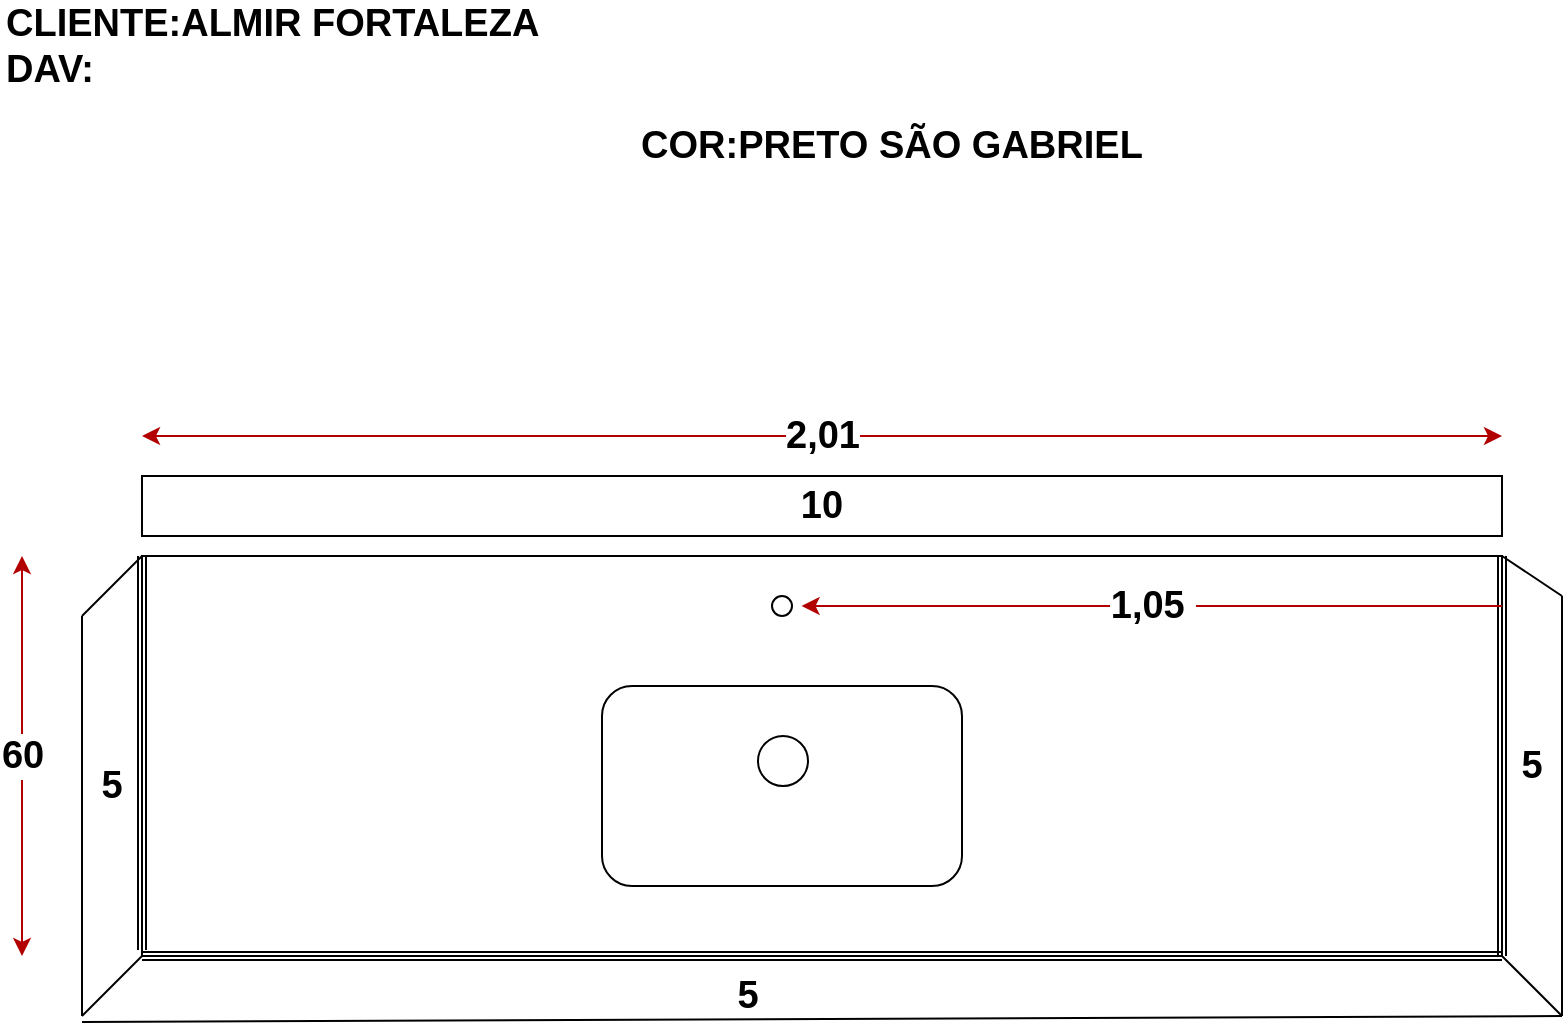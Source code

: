 <mxfile version="24.7.8" pages="3">
  <diagram name="COZINHA" id="VZQ6xQZ6DwMiIhVEVRpQ">
    <mxGraphModel dx="1188" dy="653" grid="1" gridSize="10" guides="1" tooltips="1" connect="1" arrows="1" fold="1" page="1" pageScale="1" pageWidth="827" pageHeight="1169" math="0" shadow="0">
      <root>
        <mxCell id="0" />
        <mxCell id="1" parent="0" />
        <mxCell id="poslpRTsDfKhXz8BZTqn-1" value="CLIENTE:ALMIR FORTALEZA&lt;div style=&quot;font-size: 19px;&quot;&gt;DAV:&lt;/div&gt;" style="text;html=1;align=left;verticalAlign=middle;whiteSpace=wrap;rounded=0;fontStyle=1;fontSize=19;" vertex="1" parent="1">
          <mxGeometry x="10" y="10" width="330" height="30" as="geometry" />
        </mxCell>
        <mxCell id="poslpRTsDfKhXz8BZTqn-2" value="COR:PRETO SÃO GABRIEL" style="text;html=1;align=center;verticalAlign=middle;whiteSpace=wrap;rounded=0;fontStyle=1;fontSize=19;" vertex="1" parent="1">
          <mxGeometry x="310" y="60" width="290" height="30" as="geometry" />
        </mxCell>
        <mxCell id="poslpRTsDfKhXz8BZTqn-3" value="" style="rounded=0;whiteSpace=wrap;html=1;fontStyle=1;fontSize=19;" vertex="1" parent="1">
          <mxGeometry x="80" y="280" width="680" height="200" as="geometry" />
        </mxCell>
        <mxCell id="poslpRTsDfKhXz8BZTqn-4" value="" style="endArrow=none;html=1;rounded=0;fontStyle=1;fontSize=19;" edge="1" parent="1">
          <mxGeometry width="50" height="50" relative="1" as="geometry">
            <mxPoint x="50" y="310" as="sourcePoint" />
            <mxPoint x="80" y="280" as="targetPoint" />
          </mxGeometry>
        </mxCell>
        <mxCell id="poslpRTsDfKhXz8BZTqn-5" value="" style="endArrow=none;html=1;rounded=0;fontStyle=1;fontSize=19;" edge="1" parent="1">
          <mxGeometry width="50" height="50" relative="1" as="geometry">
            <mxPoint x="50" y="513" as="sourcePoint" />
            <mxPoint x="790" y="510" as="targetPoint" />
          </mxGeometry>
        </mxCell>
        <mxCell id="poslpRTsDfKhXz8BZTqn-6" value="" style="endArrow=none;html=1;rounded=0;fontStyle=1;fontSize=19;" edge="1" parent="1">
          <mxGeometry width="50" height="50" relative="1" as="geometry">
            <mxPoint x="790" y="510" as="sourcePoint" />
            <mxPoint x="790" y="300" as="targetPoint" />
          </mxGeometry>
        </mxCell>
        <mxCell id="poslpRTsDfKhXz8BZTqn-7" value="" style="endArrow=none;html=1;rounded=0;exitX=1;exitY=0;exitDx=0;exitDy=0;fontStyle=1;fontSize=19;" edge="1" parent="1" source="poslpRTsDfKhXz8BZTqn-3">
          <mxGeometry width="50" height="50" relative="1" as="geometry">
            <mxPoint x="750" y="290" as="sourcePoint" />
            <mxPoint x="790" y="300" as="targetPoint" />
          </mxGeometry>
        </mxCell>
        <mxCell id="poslpRTsDfKhXz8BZTqn-8" value="" style="endArrow=none;html=1;rounded=0;fontStyle=1;fontSize=19;" edge="1" parent="1">
          <mxGeometry width="50" height="50" relative="1" as="geometry">
            <mxPoint x="50" y="510" as="sourcePoint" />
            <mxPoint x="50" y="310" as="targetPoint" />
          </mxGeometry>
        </mxCell>
        <mxCell id="poslpRTsDfKhXz8BZTqn-9" value="" style="shape=link;html=1;rounded=0;exitX=0;exitY=1;exitDx=0;exitDy=0;fontStyle=1;fontSize=19;" edge="1" parent="1" source="poslpRTsDfKhXz8BZTqn-3">
          <mxGeometry width="100" relative="1" as="geometry">
            <mxPoint x="660" y="480" as="sourcePoint" />
            <mxPoint x="760" y="480" as="targetPoint" />
          </mxGeometry>
        </mxCell>
        <mxCell id="poslpRTsDfKhXz8BZTqn-10" value="" style="shape=link;html=1;rounded=0;fontStyle=1;fontSize=19;" edge="1" parent="1">
          <mxGeometry width="100" relative="1" as="geometry">
            <mxPoint x="80" y="280" as="sourcePoint" />
            <mxPoint x="80" y="477" as="targetPoint" />
          </mxGeometry>
        </mxCell>
        <mxCell id="poslpRTsDfKhXz8BZTqn-11" value="" style="shape=link;html=1;rounded=0;exitX=1;exitY=1;exitDx=0;exitDy=0;fontStyle=1;fontSize=19;" edge="1" parent="1" source="poslpRTsDfKhXz8BZTqn-3">
          <mxGeometry width="100" relative="1" as="geometry">
            <mxPoint x="660" y="280" as="sourcePoint" />
            <mxPoint x="760" y="280" as="targetPoint" />
          </mxGeometry>
        </mxCell>
        <mxCell id="poslpRTsDfKhXz8BZTqn-12" value="" style="endArrow=none;html=1;rounded=0;fontStyle=1;fontSize=19;" edge="1" parent="1">
          <mxGeometry width="50" height="50" relative="1" as="geometry">
            <mxPoint x="50" y="510" as="sourcePoint" />
            <mxPoint x="80" y="480" as="targetPoint" />
          </mxGeometry>
        </mxCell>
        <mxCell id="poslpRTsDfKhXz8BZTqn-13" value="" style="endArrow=none;html=1;rounded=0;fontStyle=1;fontSize=19;" edge="1" parent="1">
          <mxGeometry width="50" height="50" relative="1" as="geometry">
            <mxPoint x="760" y="480" as="sourcePoint" />
            <mxPoint x="790" y="510" as="targetPoint" />
          </mxGeometry>
        </mxCell>
        <mxCell id="poslpRTsDfKhXz8BZTqn-14" value="10" style="rounded=0;whiteSpace=wrap;html=1;fontStyle=1;fontSize=19;" vertex="1" parent="1">
          <mxGeometry x="80" y="240" width="680" height="30" as="geometry" />
        </mxCell>
        <mxCell id="poslpRTsDfKhXz8BZTqn-15" value="5" style="text;html=1;align=center;verticalAlign=middle;whiteSpace=wrap;rounded=0;fontStyle=1;fontSize=19;" vertex="1" parent="1">
          <mxGeometry x="353" y="490" width="60" height="20" as="geometry" />
        </mxCell>
        <mxCell id="poslpRTsDfKhXz8BZTqn-16" value="5" style="text;html=1;align=center;verticalAlign=middle;whiteSpace=wrap;rounded=0;fontStyle=1;fontSize=19;" vertex="1" parent="1">
          <mxGeometry x="760" y="370" width="30" height="30" as="geometry" />
        </mxCell>
        <mxCell id="poslpRTsDfKhXz8BZTqn-17" value="5" style="text;html=1;align=center;verticalAlign=middle;whiteSpace=wrap;rounded=0;fontStyle=1;fontSize=19;" vertex="1" parent="1">
          <mxGeometry x="50" y="380" width="30" height="30" as="geometry" />
        </mxCell>
        <mxCell id="poslpRTsDfKhXz8BZTqn-18" value="2,01" style="endArrow=classic;startArrow=classic;html=1;rounded=0;fillColor=#e51400;strokeColor=#B20000;fontStyle=1;fontSize=19;" edge="1" parent="1">
          <mxGeometry width="50" height="50" relative="1" as="geometry">
            <mxPoint x="80" y="220" as="sourcePoint" />
            <mxPoint x="760" y="220" as="targetPoint" />
          </mxGeometry>
        </mxCell>
        <mxCell id="poslpRTsDfKhXz8BZTqn-19" value="60" style="endArrow=classic;startArrow=classic;html=1;rounded=0;fillColor=#e51400;strokeColor=#B20000;fontStyle=1;fontSize=19;" edge="1" parent="1">
          <mxGeometry width="50" height="50" relative="1" as="geometry">
            <mxPoint x="20" y="480" as="sourcePoint" />
            <mxPoint x="20" y="280" as="targetPoint" />
          </mxGeometry>
        </mxCell>
        <mxCell id="poslpRTsDfKhXz8BZTqn-20" value="" style="rounded=1;whiteSpace=wrap;html=1;fontStyle=1;fontSize=19;" vertex="1" parent="1">
          <mxGeometry x="310" y="345" width="180" height="100" as="geometry" />
        </mxCell>
        <mxCell id="poslpRTsDfKhXz8BZTqn-21" value="" style="ellipse;whiteSpace=wrap;html=1;aspect=fixed;fontStyle=1;fontSize=19;" vertex="1" parent="1">
          <mxGeometry x="388" y="370" width="25" height="25" as="geometry" />
        </mxCell>
        <mxCell id="poslpRTsDfKhXz8BZTqn-22" value="" style="ellipse;whiteSpace=wrap;html=1;aspect=fixed;fontStyle=1;fontSize=19;" vertex="1" parent="1">
          <mxGeometry x="395" y="300" width="10" height="10" as="geometry" />
        </mxCell>
        <mxCell id="poslpRTsDfKhXz8BZTqn-23" value="1,05&amp;nbsp;" style="endArrow=classic;html=1;rounded=0;entryX=0.485;entryY=0.1;entryDx=0;entryDy=0;entryPerimeter=0;fillColor=#e51400;strokeColor=#B20000;fontStyle=1;fontSize=19;" edge="1" parent="1">
          <mxGeometry width="50" height="50" relative="1" as="geometry">
            <mxPoint x="760" y="305" as="sourcePoint" />
            <mxPoint x="409.8" y="305" as="targetPoint" />
          </mxGeometry>
        </mxCell>
      </root>
    </mxGraphModel>
  </diagram>
  <diagram id="wCcknc3JZTN1vteoc-vZ" name="WC">
    <mxGraphModel dx="1901" dy="1044" grid="1" gridSize="10" guides="1" tooltips="1" connect="1" arrows="1" fold="1" page="1" pageScale="1" pageWidth="827" pageHeight="1169" math="0" shadow="0">
      <root>
        <mxCell id="0" />
        <mxCell id="1" parent="0" />
        <mxCell id="Sav7teUWslJk9TEHoD6T-1" value="" style="rounded=0;whiteSpace=wrap;html=1;fontStyle=1;fontSize=19;" vertex="1" parent="1">
          <mxGeometry x="200" y="280" width="480" height="240" as="geometry" />
        </mxCell>
        <mxCell id="Sav7teUWslJk9TEHoD6T-2" value="" style="rounded=0;whiteSpace=wrap;html=1;fontStyle=1;fontSize=19;" vertex="1" parent="1">
          <mxGeometry x="153" y="780" width="480" height="240" as="geometry" />
        </mxCell>
        <mxCell id="lvyYjywNj6L6CceB-OEn-1" value="CLIENTE:ALMIR FORTALEZA&lt;div style=&quot;font-size: 19px;&quot;&gt;DAV:&lt;/div&gt;" style="text;html=1;align=left;verticalAlign=middle;whiteSpace=wrap;rounded=0;fontStyle=1;fontSize=19;" vertex="1" parent="1">
          <mxGeometry x="30" y="10" width="330" height="30" as="geometry" />
        </mxCell>
        <mxCell id="lvyYjywNj6L6CceB-OEn-2" value="COR:PRETO SÃO GABRIEL" style="text;html=1;align=center;verticalAlign=middle;whiteSpace=wrap;rounded=0;fontStyle=1;fontSize=19;" vertex="1" parent="1">
          <mxGeometry x="330" y="60" width="290" height="30" as="geometry" />
        </mxCell>
        <mxCell id="lvyYjywNj6L6CceB-OEn-3" value="" style="endArrow=none;html=1;rounded=0;fontStyle=1;fontSize=19;" edge="1" parent="1">
          <mxGeometry width="50" height="50" relative="1" as="geometry">
            <mxPoint x="630" y="600" as="sourcePoint" />
            <mxPoint x="680" y="520" as="targetPoint" />
          </mxGeometry>
        </mxCell>
        <mxCell id="lvyYjywNj6L6CceB-OEn-4" value="" style="endArrow=none;html=1;rounded=0;fontStyle=1;fontSize=19;" edge="1" parent="1">
          <mxGeometry width="50" height="50" relative="1" as="geometry">
            <mxPoint x="120" y="600" as="sourcePoint" />
            <mxPoint x="120" y="350" as="targetPoint" />
          </mxGeometry>
        </mxCell>
        <mxCell id="lvyYjywNj6L6CceB-OEn-5" value="" style="endArrow=none;html=1;rounded=0;fontStyle=1;fontSize=19;" edge="1" parent="1">
          <mxGeometry width="50" height="50" relative="1" as="geometry">
            <mxPoint x="120" y="600" as="sourcePoint" />
            <mxPoint x="630" y="600" as="targetPoint" />
          </mxGeometry>
        </mxCell>
        <mxCell id="lvyYjywNj6L6CceB-OEn-6" value="" style="endArrow=none;html=1;rounded=0;fontStyle=1;fontSize=19;" edge="1" parent="1">
          <mxGeometry width="50" height="50" relative="1" as="geometry">
            <mxPoint x="120" y="350" as="sourcePoint" />
            <mxPoint x="200" y="280" as="targetPoint" />
          </mxGeometry>
        </mxCell>
        <mxCell id="lvyYjywNj6L6CceB-OEn-7" value="" style="endArrow=none;html=1;rounded=0;fontStyle=1;fontSize=19;" edge="1" parent="1">
          <mxGeometry width="50" height="50" relative="1" as="geometry">
            <mxPoint x="120" y="600" as="sourcePoint" />
            <mxPoint x="200" y="520" as="targetPoint" />
          </mxGeometry>
        </mxCell>
        <mxCell id="lvyYjywNj6L6CceB-OEn-9" value="" style="rounded=1;whiteSpace=wrap;html=1;fontStyle=1;fontSize=19;" vertex="1" parent="1">
          <mxGeometry x="320" y="330" width="200" height="140" as="geometry" />
        </mxCell>
        <mxCell id="lvyYjywNj6L6CceB-OEn-10" value="" style="rounded=1;whiteSpace=wrap;html=1;fontStyle=1;fontSize=19;" vertex="1" parent="1">
          <mxGeometry x="293" y="840" width="200" height="140" as="geometry" />
        </mxCell>
        <mxCell id="lvyYjywNj6L6CceB-OEn-11" value="" style="endArrow=none;html=1;rounded=0;fontStyle=1;fontSize=19;" edge="1" parent="1">
          <mxGeometry width="50" height="50" relative="1" as="geometry">
            <mxPoint x="713" y="1100" as="sourcePoint" />
            <mxPoint x="713" y="830" as="targetPoint" />
          </mxGeometry>
        </mxCell>
        <mxCell id="lvyYjywNj6L6CceB-OEn-12" value="" style="endArrow=none;html=1;rounded=0;fontStyle=1;fontSize=19;" edge="1" parent="1">
          <mxGeometry width="50" height="50" relative="1" as="geometry">
            <mxPoint x="223" y="1100" as="sourcePoint" />
            <mxPoint x="713" y="1100" as="targetPoint" />
          </mxGeometry>
        </mxCell>
        <mxCell id="lvyYjywNj6L6CceB-OEn-13" value="" style="endArrow=none;html=1;rounded=0;fontStyle=1;fontSize=19;" edge="1" parent="1">
          <mxGeometry width="50" height="50" relative="1" as="geometry">
            <mxPoint x="223" y="1100" as="sourcePoint" />
            <mxPoint x="153" y="1020" as="targetPoint" />
          </mxGeometry>
        </mxCell>
        <mxCell id="lvyYjywNj6L6CceB-OEn-14" value="" style="endArrow=none;html=1;rounded=0;fontStyle=1;fontSize=19;" edge="1" parent="1">
          <mxGeometry width="50" height="50" relative="1" as="geometry">
            <mxPoint x="633" y="780" as="sourcePoint" />
            <mxPoint x="713" y="830" as="targetPoint" />
          </mxGeometry>
        </mxCell>
        <mxCell id="lvyYjywNj6L6CceB-OEn-15" value="20" style="text;html=1;align=center;verticalAlign=middle;resizable=0;points=[];autosize=1;strokeColor=none;fillColor=none;fontStyle=1;fontSize=19;" vertex="1" parent="1">
          <mxGeometry x="130" y="423" width="40" height="40" as="geometry" />
        </mxCell>
        <mxCell id="lvyYjywNj6L6CceB-OEn-16" value="20" style="text;html=1;align=center;verticalAlign=middle;resizable=0;points=[];autosize=1;strokeColor=none;fillColor=none;fontStyle=1;fontSize=19;" vertex="1" parent="1">
          <mxGeometry x="370" y="543" width="40" height="40" as="geometry" />
        </mxCell>
        <mxCell id="lvyYjywNj6L6CceB-OEn-17" value="20" style="text;html=1;align=center;verticalAlign=middle;resizable=0;points=[];autosize=1;strokeColor=none;fillColor=none;fontStyle=1;fontSize=19;" vertex="1" parent="1">
          <mxGeometry x="433" y="1043" width="40" height="40" as="geometry" />
        </mxCell>
        <mxCell id="lvyYjywNj6L6CceB-OEn-18" value="0" style="text;html=1;align=center;verticalAlign=middle;resizable=0;points=[];autosize=1;strokeColor=none;fillColor=none;fontStyle=1;fontSize=19;" vertex="1" parent="1">
          <mxGeometry x="658" y="883" width="30" height="40" as="geometry" />
        </mxCell>
        <mxCell id="lvyYjywNj6L6CceB-OEn-19" value="" style="endArrow=none;html=1;rounded=0;fontStyle=1;fontSize=19;" edge="1" parent="1">
          <mxGeometry width="50" height="50" relative="1" as="geometry">
            <mxPoint x="633" y="1020" as="sourcePoint" />
            <mxPoint x="703" y="1090" as="targetPoint" />
          </mxGeometry>
        </mxCell>
        <mxCell id="lvyYjywNj6L6CceB-OEn-20" value="70" style="endArrow=classic;startArrow=classic;html=1;rounded=0;fillColor=#e51400;strokeColor=#B20000;fontStyle=1;fontSize=19;" edge="1" parent="1">
          <mxGeometry width="50" height="50" relative="1" as="geometry">
            <mxPoint x="200" y="250" as="sourcePoint" />
            <mxPoint x="680" y="250" as="targetPoint" />
          </mxGeometry>
        </mxCell>
        <mxCell id="lvyYjywNj6L6CceB-OEn-21" value="50" style="endArrow=classic;startArrow=classic;html=1;rounded=0;fillColor=#e51400;strokeColor=#B20000;fontStyle=1;fontSize=19;" edge="1" parent="1">
          <mxGeometry width="50" height="50" relative="1" as="geometry">
            <mxPoint x="720" y="280" as="sourcePoint" />
            <mxPoint x="720" y="530" as="targetPoint" />
          </mxGeometry>
        </mxCell>
        <mxCell id="lvyYjywNj6L6CceB-OEn-22" value="70" style="endArrow=classic;startArrow=classic;html=1;rounded=0;fillColor=#e51400;strokeColor=#B20000;fontStyle=1;fontSize=19;" edge="1" parent="1">
          <mxGeometry width="50" height="50" relative="1" as="geometry">
            <mxPoint x="153" y="750" as="sourcePoint" />
            <mxPoint x="633" y="750" as="targetPoint" />
          </mxGeometry>
        </mxCell>
        <mxCell id="lvyYjywNj6L6CceB-OEn-23" value="50" style="endArrow=classic;startArrow=classic;html=1;rounded=0;fillColor=#e51400;strokeColor=#B20000;fontStyle=1;fontSize=19;" edge="1" parent="1">
          <mxGeometry width="50" height="50" relative="1" as="geometry">
            <mxPoint x="113" y="1020" as="sourcePoint" />
            <mxPoint x="113" y="780" as="targetPoint" />
          </mxGeometry>
        </mxCell>
        <mxCell id="lvyYjywNj6L6CceB-OEn-24" value="02 BANCADAS WC DIREITA" style="text;html=1;align=left;verticalAlign=middle;whiteSpace=wrap;rounded=0;fontStyle=1;fontSize=18;" vertex="1" parent="1">
          <mxGeometry x="40" y="160" width="320" height="30" as="geometry" />
        </mxCell>
        <mxCell id="lvyYjywNj6L6CceB-OEn-25" value="02 BANCADAS WC ESQUERDA" style="text;html=1;align=left;verticalAlign=middle;whiteSpace=wrap;rounded=0;fontStyle=1;fontSize=19;" vertex="1" parent="1">
          <mxGeometry x="20" y="680" width="360" height="30" as="geometry" />
        </mxCell>
        <mxCell id="tIalUxB0OTgGbf90NUdA-1" value="x2" style="text;html=1;align=center;verticalAlign=middle;whiteSpace=wrap;rounded=0;fontStyle=1;fillColor=#e3c800;fontColor=#000000;strokeColor=#B09500;fontSize=21;" vertex="1" parent="1">
          <mxGeometry x="70" y="423" width="20" height="30" as="geometry" />
        </mxCell>
        <mxCell id="tIalUxB0OTgGbf90NUdA-2" value="x2" style="text;html=1;align=center;verticalAlign=middle;whiteSpace=wrap;rounded=0;fontStyle=1;fillColor=#e3c800;fontColor=#000000;strokeColor=#B09500;fontSize=21;" vertex="1" parent="1">
          <mxGeometry x="60" y="840" width="20" height="30" as="geometry" />
        </mxCell>
        <mxCell id="RohWvzkeIzt92VuhOYTc-1" value="" style="ellipse;whiteSpace=wrap;html=1;aspect=fixed;" vertex="1" parent="1">
          <mxGeometry x="415" y="300" width="10" height="10" as="geometry" />
        </mxCell>
        <mxCell id="RohWvzkeIzt92VuhOYTc-2" value="" style="ellipse;whiteSpace=wrap;html=1;aspect=fixed;" vertex="1" parent="1">
          <mxGeometry x="406.5" y="370" width="27" height="27" as="geometry" />
        </mxCell>
        <mxCell id="RohWvzkeIzt92VuhOYTc-3" value="" style="ellipse;whiteSpace=wrap;html=1;aspect=fixed;" vertex="1" parent="1">
          <mxGeometry x="378" y="870" width="30" height="30" as="geometry" />
        </mxCell>
        <mxCell id="RohWvzkeIzt92VuhOYTc-4" value="" style="ellipse;whiteSpace=wrap;html=1;aspect=fixed;" vertex="1" parent="1">
          <mxGeometry x="388" y="800" width="10" height="10" as="geometry" />
        </mxCell>
      </root>
    </mxGraphModel>
  </diagram>
  <diagram id="hBIK_6BFPKYxxd5lN8j5" name="LAVANDERIA">
    <mxGraphModel dx="1678" dy="921" grid="1" gridSize="10" guides="1" tooltips="1" connect="1" arrows="1" fold="1" page="1" pageScale="1" pageWidth="827" pageHeight="1169" math="0" shadow="0">
      <root>
        <mxCell id="0" />
        <mxCell id="1" parent="0" />
        <mxCell id="HcAxg5WfjgwnWo5vf739-1" value="" style="rounded=0;whiteSpace=wrap;html=1;" vertex="1" parent="1">
          <mxGeometry x="360" y="160" width="360" height="160" as="geometry" />
        </mxCell>
        <mxCell id="HcAxg5WfjgwnWo5vf739-3" value="" style="endArrow=none;html=1;rounded=0;" edge="1" parent="1">
          <mxGeometry width="50" height="50" relative="1" as="geometry">
            <mxPoint x="720" y="320" as="sourcePoint" />
            <mxPoint x="700" y="340" as="targetPoint" />
          </mxGeometry>
        </mxCell>
        <mxCell id="HcAxg5WfjgwnWo5vf739-4" value="" style="endArrow=none;html=1;rounded=0;" edge="1" parent="1">
          <mxGeometry width="50" height="50" relative="1" as="geometry">
            <mxPoint x="340" y="340" as="sourcePoint" />
            <mxPoint x="700" y="340" as="targetPoint" />
          </mxGeometry>
        </mxCell>
        <mxCell id="HcAxg5WfjgwnWo5vf739-5" value="12" style="rounded=0;whiteSpace=wrap;html=1;" vertex="1" parent="1">
          <mxGeometry x="360" y="110" width="360" height="40" as="geometry" />
        </mxCell>
        <mxCell id="HcAxg5WfjgwnWo5vf739-6" value="12" style="rounded=0;whiteSpace=wrap;html=1;" vertex="1" parent="1">
          <mxGeometry x="80" y="110" width="280" height="40" as="geometry" />
        </mxCell>
        <mxCell id="HcAxg5WfjgwnWo5vf739-10" value="5" style="text;html=1;align=center;verticalAlign=middle;resizable=0;points=[];autosize=1;strokeColor=none;fillColor=none;" vertex="1" parent="1">
          <mxGeometry x="485" y="318" width="30" height="30" as="geometry" />
        </mxCell>
        <mxCell id="HcAxg5WfjgwnWo5vf739-11" value="65" style="endArrow=classic;startArrow=classic;html=1;rounded=0;fillColor=#e51400;strokeColor=#B20000;" edge="1" parent="1">
          <mxGeometry width="50" height="50" relative="1" as="geometry">
            <mxPoint x="80" y="90" as="sourcePoint" />
            <mxPoint x="360" y="90" as="targetPoint" />
          </mxGeometry>
        </mxCell>
        <mxCell id="HcAxg5WfjgwnWo5vf739-12" value="85" style="endArrow=classic;startArrow=classic;html=1;rounded=0;fillColor=#e51400;strokeColor=#B20000;" edge="1" parent="1">
          <mxGeometry width="50" height="50" relative="1" as="geometry">
            <mxPoint x="360" y="90" as="sourcePoint" />
            <mxPoint x="720" y="90" as="targetPoint" />
          </mxGeometry>
        </mxCell>
        <mxCell id="HcAxg5WfjgwnWo5vf739-13" value="12" style="rounded=0;whiteSpace=wrap;html=1;" vertex="1" parent="1">
          <mxGeometry x="730" y="160" width="40" height="160" as="geometry" />
        </mxCell>
        <mxCell id="HcAxg5WfjgwnWo5vf739-14" value="" style="endArrow=none;html=1;rounded=0;" edge="1" parent="1">
          <mxGeometry width="50" height="50" relative="1" as="geometry">
            <mxPoint x="339" y="340" as="sourcePoint" />
            <mxPoint x="339" y="170" as="targetPoint" />
          </mxGeometry>
        </mxCell>
        <mxCell id="HcAxg5WfjgwnWo5vf739-15" value="" style="endArrow=none;html=1;rounded=0;" edge="1" parent="1">
          <mxGeometry width="50" height="50" relative="1" as="geometry">
            <mxPoint x="340" y="170" as="sourcePoint" />
            <mxPoint x="360" y="160" as="targetPoint" />
          </mxGeometry>
        </mxCell>
        <mxCell id="HcAxg5WfjgwnWo5vf739-17" value="" style="endArrow=none;html=1;rounded=0;" edge="1" parent="1">
          <mxGeometry width="50" height="50" relative="1" as="geometry">
            <mxPoint x="340" y="340" as="sourcePoint" />
            <mxPoint x="360" y="320" as="targetPoint" />
          </mxGeometry>
        </mxCell>
        <mxCell id="HcAxg5WfjgwnWo5vf739-18" value="" style="shape=link;html=1;rounded=0;exitX=0;exitY=1;exitDx=0;exitDy=0;" edge="1" parent="1" source="HcAxg5WfjgwnWo5vf739-1">
          <mxGeometry width="100" relative="1" as="geometry">
            <mxPoint x="620" y="320" as="sourcePoint" />
            <mxPoint x="720" y="320" as="targetPoint" />
          </mxGeometry>
        </mxCell>
        <mxCell id="HcAxg5WfjgwnWo5vf739-19" value="" style="shape=link;html=1;rounded=0;" edge="1" parent="1">
          <mxGeometry width="100" relative="1" as="geometry">
            <mxPoint x="360" y="320" as="sourcePoint" />
            <mxPoint x="360" y="160" as="targetPoint" />
          </mxGeometry>
        </mxCell>
        <mxCell id="HcAxg5WfjgwnWo5vf739-20" value="" style="rounded=1;whiteSpace=wrap;html=1;" vertex="1" parent="1">
          <mxGeometry x="475" y="195" width="130" height="90" as="geometry" />
        </mxCell>
        <mxCell id="HcAxg5WfjgwnWo5vf739-21" value="60" style="endArrow=classic;startArrow=classic;html=1;rounded=0;fillColor=#e51400;strokeColor=#B20000;" edge="1" parent="1">
          <mxGeometry width="50" height="50" relative="1" as="geometry">
            <mxPoint x="790" y="160" as="sourcePoint" />
            <mxPoint x="790" y="320" as="targetPoint" />
          </mxGeometry>
        </mxCell>
      </root>
    </mxGraphModel>
  </diagram>
</mxfile>
